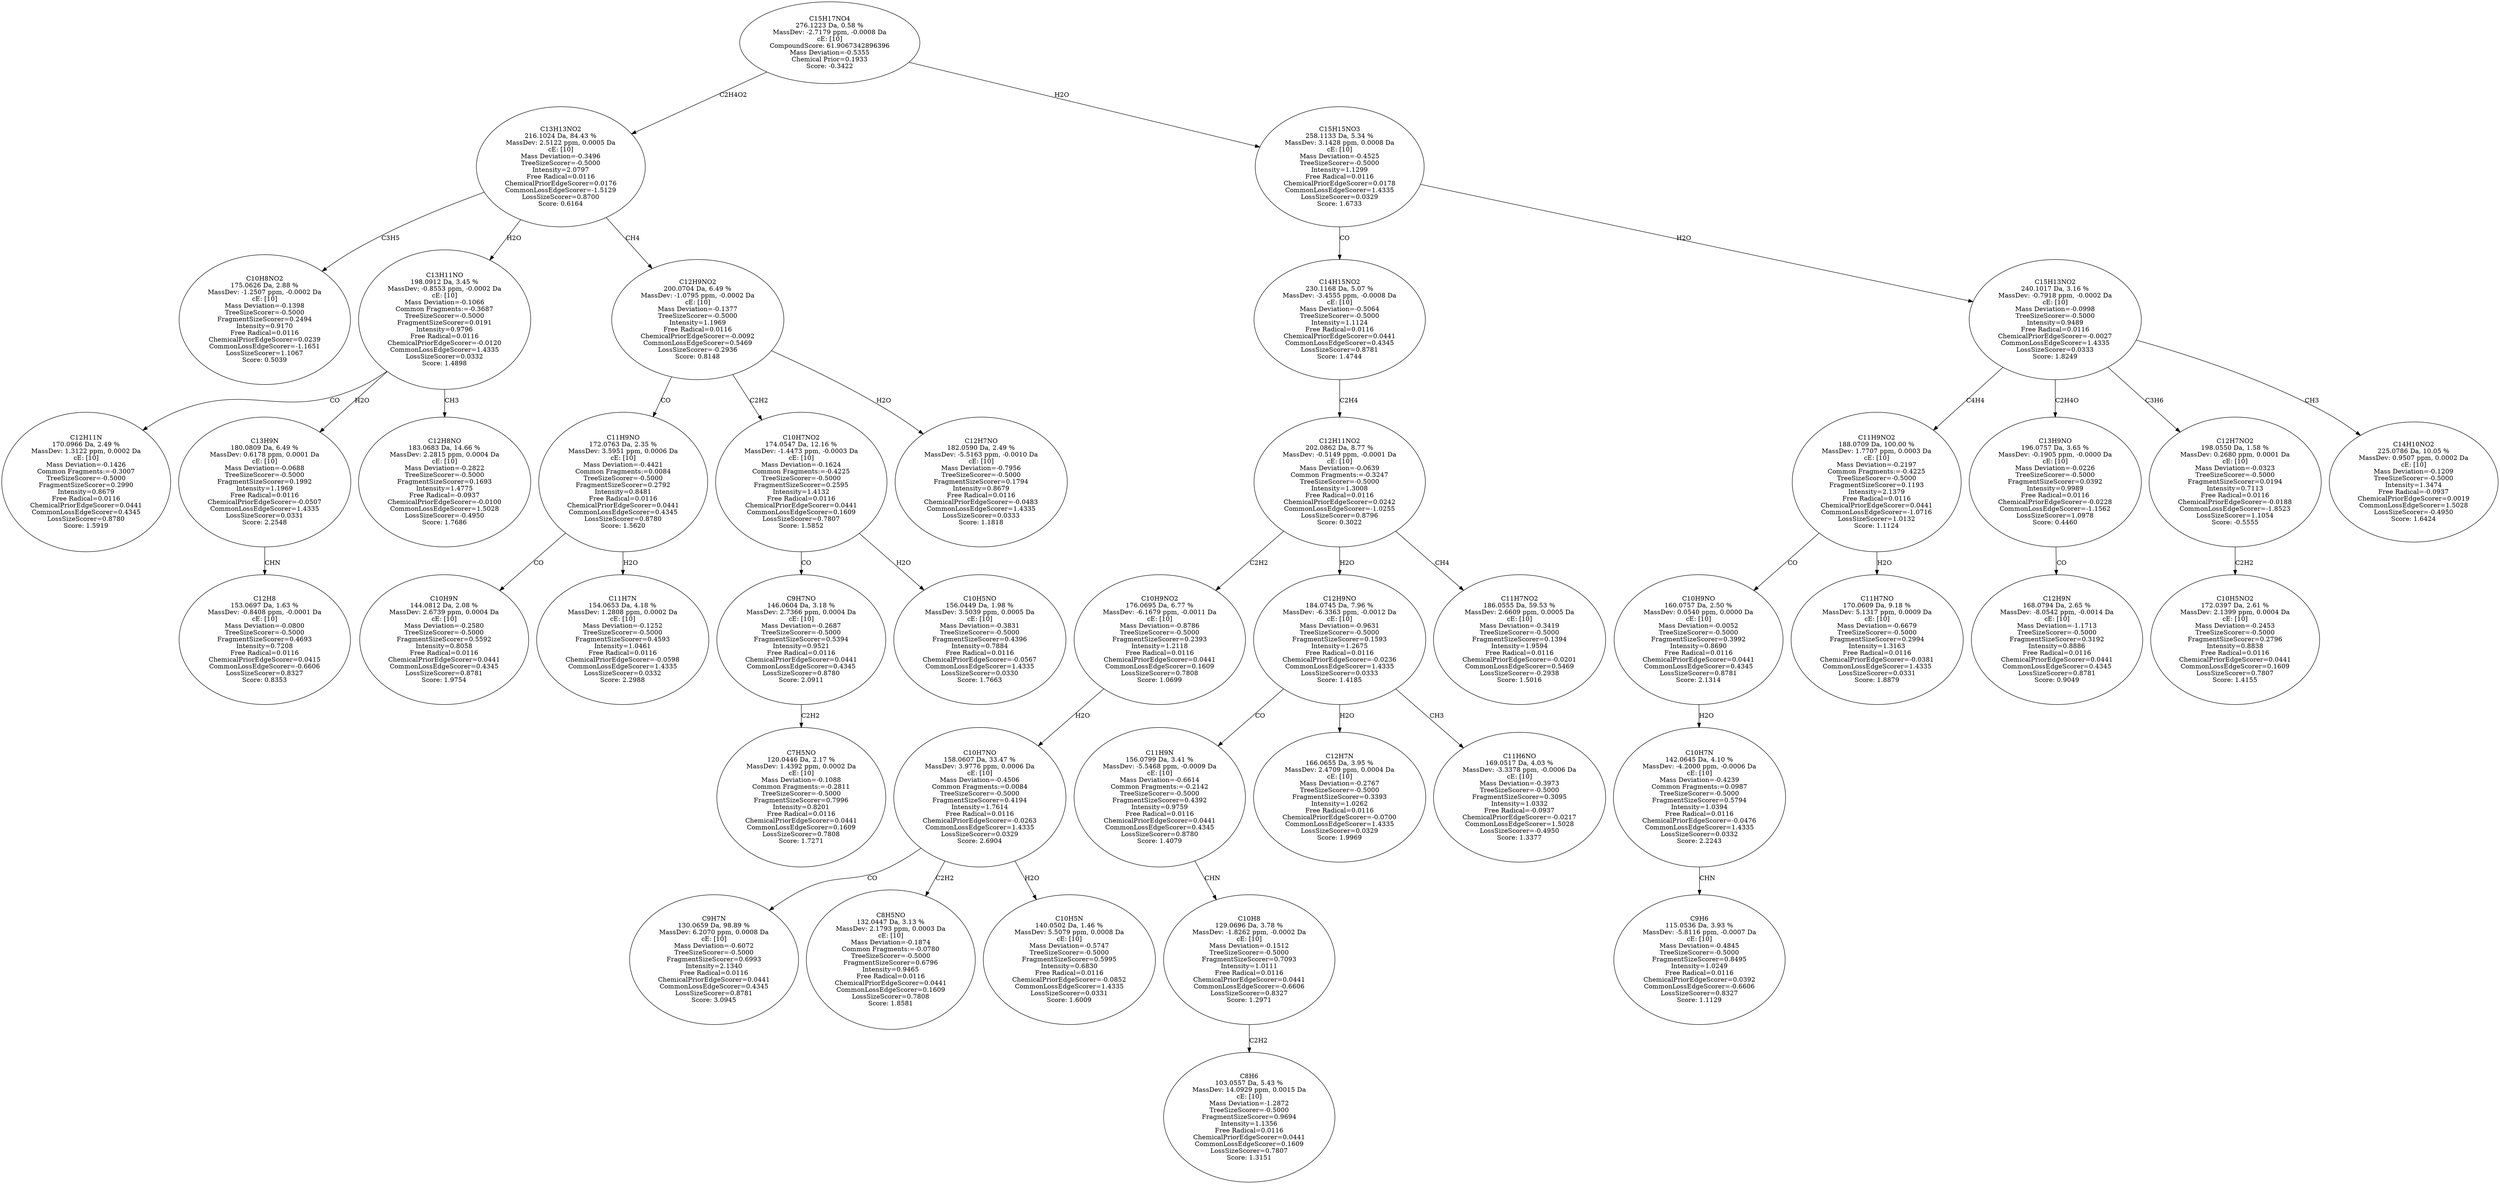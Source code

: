 strict digraph {
v1 [label="C10H8NO2\n175.0626 Da, 2.88 %\nMassDev: -1.2507 ppm, -0.0002 Da\ncE: [10]\nMass Deviation=-0.1398\nTreeSizeScorer=-0.5000\nFragmentSizeScorer=0.2494\nIntensity=0.9170\nFree Radical=0.0116\nChemicalPriorEdgeScorer=0.0239\nCommonLossEdgeScorer=-1.1651\nLossSizeScorer=1.1067\nScore: 0.5039"];
v2 [label="C12H11N\n170.0966 Da, 2.49 %\nMassDev: 1.3122 ppm, 0.0002 Da\ncE: [10]\nMass Deviation=-0.1426\nCommon Fragments:=-0.3007\nTreeSizeScorer=-0.5000\nFragmentSizeScorer=0.2990\nIntensity=0.8679\nFree Radical=0.0116\nChemicalPriorEdgeScorer=0.0441\nCommonLossEdgeScorer=0.4345\nLossSizeScorer=0.8780\nScore: 1.5919"];
v3 [label="C12H8\n153.0697 Da, 1.63 %\nMassDev: -0.8408 ppm, -0.0001 Da\ncE: [10]\nMass Deviation=-0.0800\nTreeSizeScorer=-0.5000\nFragmentSizeScorer=0.4693\nIntensity=0.7208\nFree Radical=0.0116\nChemicalPriorEdgeScorer=0.0415\nCommonLossEdgeScorer=-0.6606\nLossSizeScorer=0.8327\nScore: 0.8353"];
v4 [label="C13H9N\n180.0809 Da, 6.49 %\nMassDev: 0.6178 ppm, 0.0001 Da\ncE: [10]\nMass Deviation=-0.0688\nTreeSizeScorer=-0.5000\nFragmentSizeScorer=0.1992\nIntensity=1.1969\nFree Radical=0.0116\nChemicalPriorEdgeScorer=-0.0507\nCommonLossEdgeScorer=1.4335\nLossSizeScorer=0.0331\nScore: 2.2548"];
v5 [label="C12H8NO\n183.0683 Da, 14.66 %\nMassDev: 2.2815 ppm, 0.0004 Da\ncE: [10]\nMass Deviation=-0.2822\nTreeSizeScorer=-0.5000\nFragmentSizeScorer=0.1693\nIntensity=1.4775\nFree Radical=-0.0937\nChemicalPriorEdgeScorer=-0.0100\nCommonLossEdgeScorer=1.5028\nLossSizeScorer=-0.4950\nScore: 1.7686"];
v6 [label="C13H11NO\n198.0912 Da, 3.45 %\nMassDev: -0.8553 ppm, -0.0002 Da\ncE: [10]\nMass Deviation=-0.1066\nCommon Fragments:=-0.3687\nTreeSizeScorer=-0.5000\nFragmentSizeScorer=0.0191\nIntensity=0.9796\nFree Radical=0.0116\nChemicalPriorEdgeScorer=-0.0120\nCommonLossEdgeScorer=1.4335\nLossSizeScorer=0.0332\nScore: 1.4898"];
v7 [label="C10H9N\n144.0812 Da, 2.08 %\nMassDev: 2.6739 ppm, 0.0004 Da\ncE: [10]\nMass Deviation=-0.2580\nTreeSizeScorer=-0.5000\nFragmentSizeScorer=0.5592\nIntensity=0.8058\nFree Radical=0.0116\nChemicalPriorEdgeScorer=0.0441\nCommonLossEdgeScorer=0.4345\nLossSizeScorer=0.8781\nScore: 1.9754"];
v8 [label="C11H7N\n154.0653 Da, 4.18 %\nMassDev: 1.2808 ppm, 0.0002 Da\ncE: [10]\nMass Deviation=-0.1252\nTreeSizeScorer=-0.5000\nFragmentSizeScorer=0.4593\nIntensity=1.0461\nFree Radical=0.0116\nChemicalPriorEdgeScorer=-0.0598\nCommonLossEdgeScorer=1.4335\nLossSizeScorer=0.0332\nScore: 2.2988"];
v9 [label="C11H9NO\n172.0763 Da, 2.35 %\nMassDev: 3.5951 ppm, 0.0006 Da\ncE: [10]\nMass Deviation=-0.4421\nCommon Fragments:=0.0084\nTreeSizeScorer=-0.5000\nFragmentSizeScorer=0.2792\nIntensity=0.8481\nFree Radical=0.0116\nChemicalPriorEdgeScorer=0.0441\nCommonLossEdgeScorer=0.4345\nLossSizeScorer=0.8780\nScore: 1.5620"];
v10 [label="C7H5NO\n120.0446 Da, 2.17 %\nMassDev: 1.4392 ppm, 0.0002 Da\ncE: [10]\nMass Deviation=-0.1088\nCommon Fragments:=-0.2811\nTreeSizeScorer=-0.5000\nFragmentSizeScorer=0.7996\nIntensity=0.8201\nFree Radical=0.0116\nChemicalPriorEdgeScorer=0.0441\nCommonLossEdgeScorer=0.1609\nLossSizeScorer=0.7808\nScore: 1.7271"];
v11 [label="C9H7NO\n146.0604 Da, 3.18 %\nMassDev: 2.7366 ppm, 0.0004 Da\ncE: [10]\nMass Deviation=-0.2687\nTreeSizeScorer=-0.5000\nFragmentSizeScorer=0.5394\nIntensity=0.9521\nFree Radical=0.0116\nChemicalPriorEdgeScorer=0.0441\nCommonLossEdgeScorer=0.4345\nLossSizeScorer=0.8780\nScore: 2.0911"];
v12 [label="C10H5NO\n156.0449 Da, 1.98 %\nMassDev: 3.5039 ppm, 0.0005 Da\ncE: [10]\nMass Deviation=-0.3831\nTreeSizeScorer=-0.5000\nFragmentSizeScorer=0.4396\nIntensity=0.7884\nFree Radical=0.0116\nChemicalPriorEdgeScorer=-0.0567\nCommonLossEdgeScorer=1.4335\nLossSizeScorer=0.0330\nScore: 1.7663"];
v13 [label="C10H7NO2\n174.0547 Da, 12.16 %\nMassDev: -1.4473 ppm, -0.0003 Da\ncE: [10]\nMass Deviation=-0.1624\nCommon Fragments:=-0.4225\nTreeSizeScorer=-0.5000\nFragmentSizeScorer=0.2595\nIntensity=1.4132\nFree Radical=0.0116\nChemicalPriorEdgeScorer=0.0441\nCommonLossEdgeScorer=0.1609\nLossSizeScorer=0.7807\nScore: 1.5852"];
v14 [label="C12H7NO\n182.0590 Da, 2.49 %\nMassDev: -5.5163 ppm, -0.0010 Da\ncE: [10]\nMass Deviation=-0.7956\nTreeSizeScorer=-0.5000\nFragmentSizeScorer=0.1794\nIntensity=0.8679\nFree Radical=0.0116\nChemicalPriorEdgeScorer=-0.0483\nCommonLossEdgeScorer=1.4335\nLossSizeScorer=0.0333\nScore: 1.1818"];
v15 [label="C12H9NO2\n200.0704 Da, 6.49 %\nMassDev: -1.0795 ppm, -0.0002 Da\ncE: [10]\nMass Deviation=-0.1377\nTreeSizeScorer=-0.5000\nIntensity=1.1969\nFree Radical=0.0116\nChemicalPriorEdgeScorer=-0.0092\nCommonLossEdgeScorer=0.5469\nLossSizeScorer=-0.2936\nScore: 0.8148"];
v16 [label="C13H13NO2\n216.1024 Da, 84.43 %\nMassDev: 2.5122 ppm, 0.0005 Da\ncE: [10]\nMass Deviation=-0.3496\nTreeSizeScorer=-0.5000\nIntensity=2.0797\nFree Radical=0.0116\nChemicalPriorEdgeScorer=0.0176\nCommonLossEdgeScorer=-1.5129\nLossSizeScorer=0.8700\nScore: 0.6164"];
v17 [label="C9H7N\n130.0659 Da, 98.89 %\nMassDev: 6.2070 ppm, 0.0008 Da\ncE: [10]\nMass Deviation=-0.6072\nTreeSizeScorer=-0.5000\nFragmentSizeScorer=0.6993\nIntensity=2.1340\nFree Radical=0.0116\nChemicalPriorEdgeScorer=0.0441\nCommonLossEdgeScorer=0.4345\nLossSizeScorer=0.8781\nScore: 3.0945"];
v18 [label="C8H5NO\n132.0447 Da, 3.13 %\nMassDev: 2.1793 ppm, 0.0003 Da\ncE: [10]\nMass Deviation=-0.1874\nCommon Fragments:=-0.0780\nTreeSizeScorer=-0.5000\nFragmentSizeScorer=0.6796\nIntensity=0.9465\nFree Radical=0.0116\nChemicalPriorEdgeScorer=0.0441\nCommonLossEdgeScorer=0.1609\nLossSizeScorer=0.7808\nScore: 1.8581"];
v19 [label="C10H5N\n140.0502 Da, 1.46 %\nMassDev: 5.5079 ppm, 0.0008 Da\ncE: [10]\nMass Deviation=-0.5747\nTreeSizeScorer=-0.5000\nFragmentSizeScorer=0.5995\nIntensity=0.6830\nFree Radical=0.0116\nChemicalPriorEdgeScorer=-0.0852\nCommonLossEdgeScorer=1.4335\nLossSizeScorer=0.0331\nScore: 1.6009"];
v20 [label="C10H7NO\n158.0607 Da, 33.47 %\nMassDev: 3.9776 ppm, 0.0006 Da\ncE: [10]\nMass Deviation=-0.4506\nCommon Fragments:=0.0084\nTreeSizeScorer=-0.5000\nFragmentSizeScorer=0.4194\nIntensity=1.7614\nFree Radical=0.0116\nChemicalPriorEdgeScorer=-0.0263\nCommonLossEdgeScorer=1.4335\nLossSizeScorer=0.0329\nScore: 2.6904"];
v21 [label="C10H9NO2\n176.0695 Da, 6.77 %\nMassDev: -6.1679 ppm, -0.0011 Da\ncE: [10]\nMass Deviation=-0.8786\nTreeSizeScorer=-0.5000\nFragmentSizeScorer=0.2393\nIntensity=1.2118\nFree Radical=0.0116\nChemicalPriorEdgeScorer=0.0441\nCommonLossEdgeScorer=0.1609\nLossSizeScorer=0.7808\nScore: 1.0699"];
v22 [label="C8H6\n103.0557 Da, 5.43 %\nMassDev: 14.0929 ppm, 0.0015 Da\ncE: [10]\nMass Deviation=-1.2872\nTreeSizeScorer=-0.5000\nFragmentSizeScorer=0.9694\nIntensity=1.1356\nFree Radical=0.0116\nChemicalPriorEdgeScorer=0.0441\nCommonLossEdgeScorer=0.1609\nLossSizeScorer=0.7807\nScore: 1.3151"];
v23 [label="C10H8\n129.0696 Da, 3.78 %\nMassDev: -1.8262 ppm, -0.0002 Da\ncE: [10]\nMass Deviation=-0.1512\nTreeSizeScorer=-0.5000\nFragmentSizeScorer=0.7093\nIntensity=1.0111\nFree Radical=0.0116\nChemicalPriorEdgeScorer=0.0441\nCommonLossEdgeScorer=-0.6606\nLossSizeScorer=0.8327\nScore: 1.2971"];
v24 [label="C11H9N\n156.0799 Da, 3.41 %\nMassDev: -5.5468 ppm, -0.0009 Da\ncE: [10]\nMass Deviation=-0.6614\nCommon Fragments:=-0.2142\nTreeSizeScorer=-0.5000\nFragmentSizeScorer=0.4392\nIntensity=0.9759\nFree Radical=0.0116\nChemicalPriorEdgeScorer=0.0441\nCommonLossEdgeScorer=0.4345\nLossSizeScorer=0.8780\nScore: 1.4079"];
v25 [label="C12H7N\n166.0655 Da, 3.95 %\nMassDev: 2.4709 ppm, 0.0004 Da\ncE: [10]\nMass Deviation=-0.2767\nTreeSizeScorer=-0.5000\nFragmentSizeScorer=0.3393\nIntensity=1.0262\nFree Radical=0.0116\nChemicalPriorEdgeScorer=-0.0700\nCommonLossEdgeScorer=1.4335\nLossSizeScorer=0.0329\nScore: 1.9969"];
v26 [label="C11H6NO\n169.0517 Da, 4.03 %\nMassDev: -3.3378 ppm, -0.0006 Da\ncE: [10]\nMass Deviation=-0.3973\nTreeSizeScorer=-0.5000\nFragmentSizeScorer=0.3095\nIntensity=1.0332\nFree Radical=-0.0937\nChemicalPriorEdgeScorer=-0.0217\nCommonLossEdgeScorer=1.5028\nLossSizeScorer=-0.4950\nScore: 1.3377"];
v27 [label="C12H9NO\n184.0745 Da, 7.96 %\nMassDev: -6.3363 ppm, -0.0012 Da\ncE: [10]\nMass Deviation=-0.9631\nTreeSizeScorer=-0.5000\nFragmentSizeScorer=0.1593\nIntensity=1.2675\nFree Radical=0.0116\nChemicalPriorEdgeScorer=-0.0236\nCommonLossEdgeScorer=1.4335\nLossSizeScorer=0.0333\nScore: 1.4185"];
v28 [label="C11H7NO2\n186.0555 Da, 59.53 %\nMassDev: 2.6609 ppm, 0.0005 Da\ncE: [10]\nMass Deviation=-0.3419\nTreeSizeScorer=-0.5000\nFragmentSizeScorer=0.1394\nIntensity=1.9594\nFree Radical=0.0116\nChemicalPriorEdgeScorer=-0.0201\nCommonLossEdgeScorer=0.5469\nLossSizeScorer=-0.2938\nScore: 1.5016"];
v29 [label="C12H11NO2\n202.0862 Da, 8.77 %\nMassDev: -0.5149 ppm, -0.0001 Da\ncE: [10]\nMass Deviation=-0.0639\nCommon Fragments:=-0.3247\nTreeSizeScorer=-0.5000\nIntensity=1.3008\nFree Radical=0.0116\nChemicalPriorEdgeScorer=0.0242\nCommonLossEdgeScorer=-1.0255\nLossSizeScorer=0.8796\nScore: 0.3022"];
v30 [label="C14H15NO2\n230.1168 Da, 5.07 %\nMassDev: -3.4555 ppm, -0.0008 Da\ncE: [10]\nMass Deviation=-0.5064\nTreeSizeScorer=-0.5000\nIntensity=1.1124\nFree Radical=0.0116\nChemicalPriorEdgeScorer=0.0441\nCommonLossEdgeScorer=0.4345\nLossSizeScorer=0.8781\nScore: 1.4744"];
v31 [label="C9H6\n115.0536 Da, 3.93 %\nMassDev: -5.8116 ppm, -0.0007 Da\ncE: [10]\nMass Deviation=-0.4845\nTreeSizeScorer=-0.5000\nFragmentSizeScorer=0.8495\nIntensity=1.0249\nFree Radical=0.0116\nChemicalPriorEdgeScorer=0.0392\nCommonLossEdgeScorer=-0.6606\nLossSizeScorer=0.8327\nScore: 1.1129"];
v32 [label="C10H7N\n142.0645 Da, 4.10 %\nMassDev: -4.2000 ppm, -0.0006 Da\ncE: [10]\nMass Deviation=-0.4239\nCommon Fragments:=0.0987\nTreeSizeScorer=-0.5000\nFragmentSizeScorer=0.5794\nIntensity=1.0394\nFree Radical=0.0116\nChemicalPriorEdgeScorer=-0.0476\nCommonLossEdgeScorer=1.4335\nLossSizeScorer=0.0332\nScore: 2.2243"];
v33 [label="C10H9NO\n160.0757 Da, 2.50 %\nMassDev: 0.0540 ppm, 0.0000 Da\ncE: [10]\nMass Deviation=-0.0052\nTreeSizeScorer=-0.5000\nFragmentSizeScorer=0.3992\nIntensity=0.8690\nFree Radical=0.0116\nChemicalPriorEdgeScorer=0.0441\nCommonLossEdgeScorer=0.4345\nLossSizeScorer=0.8781\nScore: 2.1314"];
v34 [label="C11H7NO\n170.0609 Da, 9.18 %\nMassDev: 5.1317 ppm, 0.0009 Da\ncE: [10]\nMass Deviation=-0.6679\nTreeSizeScorer=-0.5000\nFragmentSizeScorer=0.2994\nIntensity=1.3163\nFree Radical=0.0116\nChemicalPriorEdgeScorer=-0.0381\nCommonLossEdgeScorer=1.4335\nLossSizeScorer=0.0331\nScore: 1.8879"];
v35 [label="C11H9NO2\n188.0709 Da, 100.00 %\nMassDev: 1.7707 ppm, 0.0003 Da\ncE: [10]\nMass Deviation=-0.2197\nCommon Fragments:=-0.4225\nTreeSizeScorer=-0.5000\nFragmentSizeScorer=0.1193\nIntensity=2.1379\nFree Radical=0.0116\nChemicalPriorEdgeScorer=0.0441\nCommonLossEdgeScorer=-1.0716\nLossSizeScorer=1.0132\nScore: 1.1124"];
v36 [label="C12H9N\n168.0794 Da, 2.65 %\nMassDev: -8.0542 ppm, -0.0014 Da\ncE: [10]\nMass Deviation=-1.1713\nTreeSizeScorer=-0.5000\nFragmentSizeScorer=0.3192\nIntensity=0.8886\nFree Radical=0.0116\nChemicalPriorEdgeScorer=0.0441\nCommonLossEdgeScorer=0.4345\nLossSizeScorer=0.8781\nScore: 0.9049"];
v37 [label="C13H9NO\n196.0757 Da, 3.65 %\nMassDev: -0.1905 ppm, -0.0000 Da\ncE: [10]\nMass Deviation=-0.0226\nTreeSizeScorer=-0.5000\nFragmentSizeScorer=0.0392\nIntensity=0.9989\nFree Radical=0.0116\nChemicalPriorEdgeScorer=-0.0228\nCommonLossEdgeScorer=-1.1562\nLossSizeScorer=1.0978\nScore: 0.4460"];
v38 [label="C10H5NO2\n172.0397 Da, 2.61 %\nMassDev: 2.1399 ppm, 0.0004 Da\ncE: [10]\nMass Deviation=-0.2453\nTreeSizeScorer=-0.5000\nFragmentSizeScorer=0.2796\nIntensity=0.8838\nFree Radical=0.0116\nChemicalPriorEdgeScorer=0.0441\nCommonLossEdgeScorer=0.1609\nLossSizeScorer=0.7807\nScore: 1.4155"];
v39 [label="C12H7NO2\n198.0550 Da, 1.58 %\nMassDev: 0.2680 ppm, 0.0001 Da\ncE: [10]\nMass Deviation=-0.0323\nTreeSizeScorer=-0.5000\nFragmentSizeScorer=0.0194\nIntensity=0.7113\nFree Radical=0.0116\nChemicalPriorEdgeScorer=-0.0188\nCommonLossEdgeScorer=-1.8523\nLossSizeScorer=1.1054\nScore: -0.5555"];
v40 [label="C14H10NO2\n225.0786 Da, 10.05 %\nMassDev: 0.9507 ppm, 0.0002 Da\ncE: [10]\nMass Deviation=-0.1209\nTreeSizeScorer=-0.5000\nIntensity=1.3474\nFree Radical=-0.0937\nChemicalPriorEdgeScorer=0.0019\nCommonLossEdgeScorer=1.5028\nLossSizeScorer=-0.4950\nScore: 1.6424"];
v41 [label="C15H13NO2\n240.1017 Da, 3.16 %\nMassDev: -0.7918 ppm, -0.0002 Da\ncE: [10]\nMass Deviation=-0.0998\nTreeSizeScorer=-0.5000\nIntensity=0.9489\nFree Radical=0.0116\nChemicalPriorEdgeScorer=-0.0027\nCommonLossEdgeScorer=1.4335\nLossSizeScorer=0.0333\nScore: 1.8249"];
v42 [label="C15H15NO3\n258.1133 Da, 5.34 %\nMassDev: 3.1428 ppm, 0.0008 Da\ncE: [10]\nMass Deviation=-0.4525\nTreeSizeScorer=-0.5000\nIntensity=1.1299\nFree Radical=0.0116\nChemicalPriorEdgeScorer=0.0178\nCommonLossEdgeScorer=1.4335\nLossSizeScorer=0.0329\nScore: 1.6733"];
v43 [label="C15H17NO4\n276.1223 Da, 0.58 %\nMassDev: -2.7179 ppm, -0.0008 Da\ncE: [10]\nCompoundScore: 61.9067342896396\nMass Deviation=-0.5355\nChemical Prior=0.1933\nScore: -0.3422"];
v16 -> v1 [label="C3H5"];
v6 -> v2 [label="CO"];
v4 -> v3 [label="CHN"];
v6 -> v4 [label="H2O"];
v6 -> v5 [label="CH3"];
v16 -> v6 [label="H2O"];
v9 -> v7 [label="CO"];
v9 -> v8 [label="H2O"];
v15 -> v9 [label="CO"];
v11 -> v10 [label="C2H2"];
v13 -> v11 [label="CO"];
v13 -> v12 [label="H2O"];
v15 -> v13 [label="C2H2"];
v15 -> v14 [label="H2O"];
v16 -> v15 [label="CH4"];
v43 -> v16 [label="C2H4O2"];
v20 -> v17 [label="CO"];
v20 -> v18 [label="C2H2"];
v20 -> v19 [label="H2O"];
v21 -> v20 [label="H2O"];
v29 -> v21 [label="C2H2"];
v23 -> v22 [label="C2H2"];
v24 -> v23 [label="CHN"];
v27 -> v24 [label="CO"];
v27 -> v25 [label="H2O"];
v27 -> v26 [label="CH3"];
v29 -> v27 [label="H2O"];
v29 -> v28 [label="CH4"];
v30 -> v29 [label="C2H4"];
v42 -> v30 [label="CO"];
v32 -> v31 [label="CHN"];
v33 -> v32 [label="H2O"];
v35 -> v33 [label="CO"];
v35 -> v34 [label="H2O"];
v41 -> v35 [label="C4H4"];
v37 -> v36 [label="CO"];
v41 -> v37 [label="C2H4O"];
v39 -> v38 [label="C2H2"];
v41 -> v39 [label="C3H6"];
v41 -> v40 [label="CH3"];
v42 -> v41 [label="H2O"];
v43 -> v42 [label="H2O"];
}